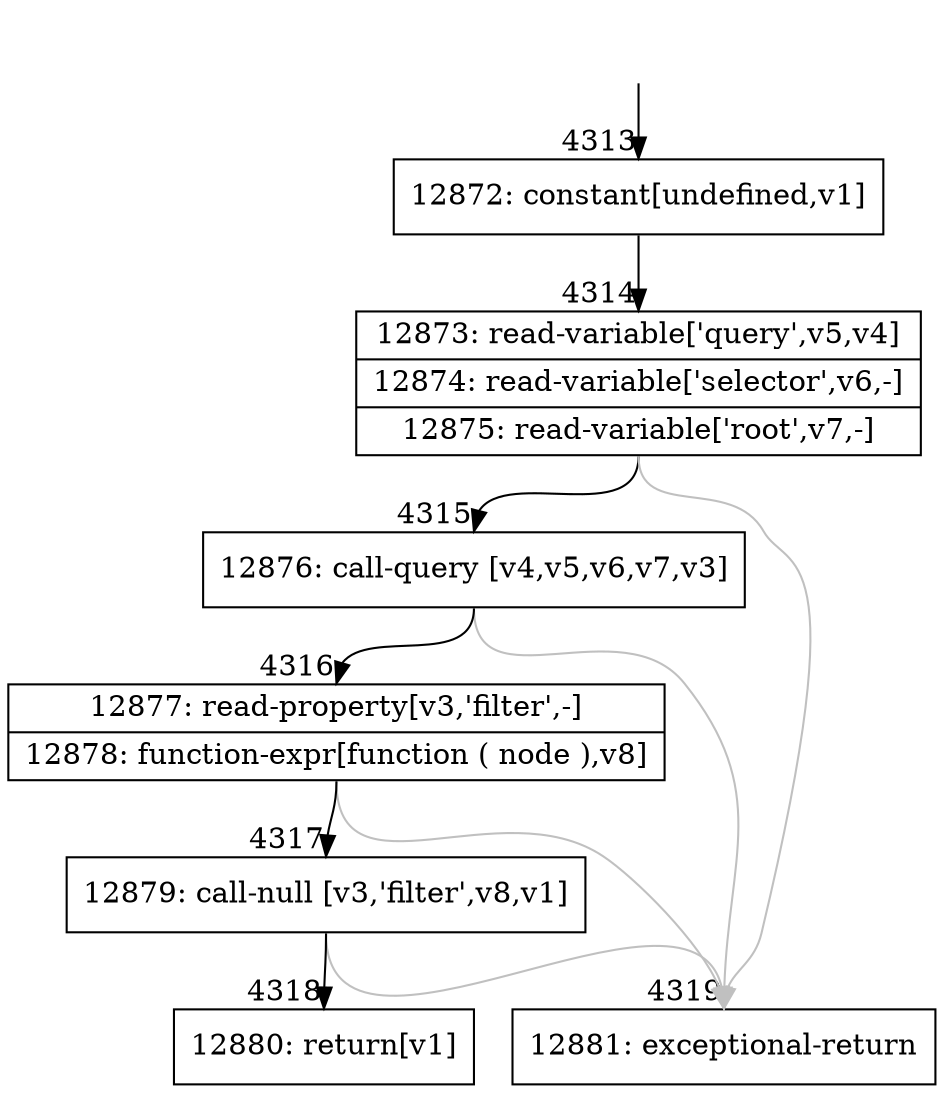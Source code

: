 digraph {
rankdir="TD"
BB_entry309[shape=none,label=""];
BB_entry309 -> BB4313 [tailport=s, headport=n, headlabel="    4313"]
BB4313 [shape=record label="{12872: constant[undefined,v1]}" ] 
BB4313 -> BB4314 [tailport=s, headport=n, headlabel="      4314"]
BB4314 [shape=record label="{12873: read-variable['query',v5,v4]|12874: read-variable['selector',v6,-]|12875: read-variable['root',v7,-]}" ] 
BB4314 -> BB4315 [tailport=s, headport=n, headlabel="      4315"]
BB4314 -> BB4319 [tailport=s, headport=n, color=gray, headlabel="      4319"]
BB4315 [shape=record label="{12876: call-query [v4,v5,v6,v7,v3]}" ] 
BB4315 -> BB4316 [tailport=s, headport=n, headlabel="      4316"]
BB4315 -> BB4319 [tailport=s, headport=n, color=gray]
BB4316 [shape=record label="{12877: read-property[v3,'filter',-]|12878: function-expr[function ( node ),v8]}" ] 
BB4316 -> BB4317 [tailport=s, headport=n, headlabel="      4317"]
BB4316 -> BB4319 [tailport=s, headport=n, color=gray]
BB4317 [shape=record label="{12879: call-null [v3,'filter',v8,v1]}" ] 
BB4317 -> BB4318 [tailport=s, headport=n, headlabel="      4318"]
BB4317 -> BB4319 [tailport=s, headport=n, color=gray]
BB4318 [shape=record label="{12880: return[v1]}" ] 
BB4319 [shape=record label="{12881: exceptional-return}" ] 
//#$~ 5938
}
